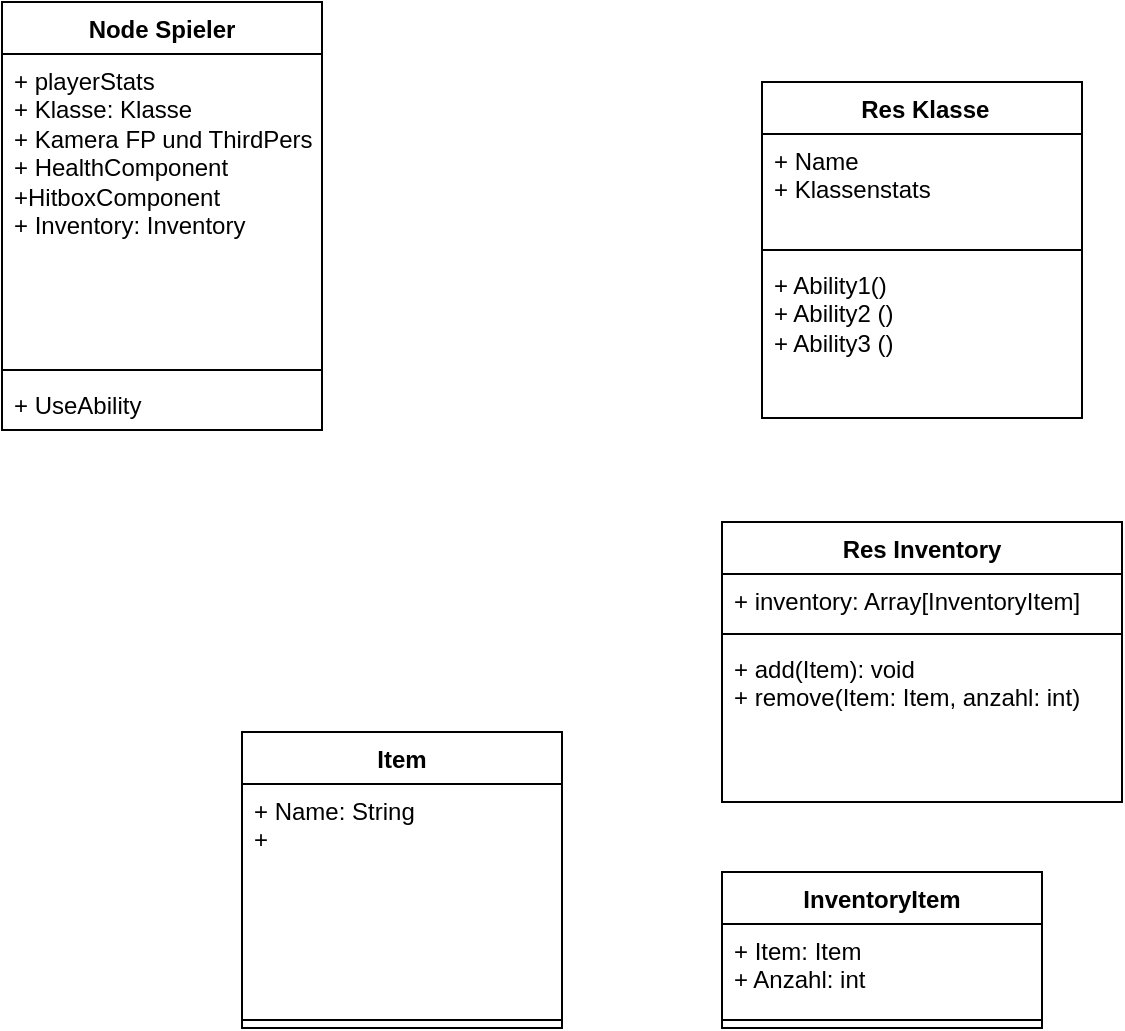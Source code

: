 <mxfile version="28.1.2">
  <diagram name="Seite-1" id="lYMLmi0OERShbdTWTwLO">
    <mxGraphModel dx="984" dy="572" grid="1" gridSize="10" guides="1" tooltips="1" connect="1" arrows="1" fold="1" page="1" pageScale="1" pageWidth="827" pageHeight="1169" math="0" shadow="0">
      <root>
        <mxCell id="0" />
        <mxCell id="1" parent="0" />
        <mxCell id="ni2FAI6ZE1EXVBmxsIvI-1" value="Node Spieler" style="swimlane;fontStyle=1;align=center;verticalAlign=top;childLayout=stackLayout;horizontal=1;startSize=26;horizontalStack=0;resizeParent=1;resizeParentMax=0;resizeLast=0;collapsible=1;marginBottom=0;whiteSpace=wrap;html=1;" parent="1" vertex="1">
          <mxGeometry x="280" y="60" width="160" height="214" as="geometry" />
        </mxCell>
        <mxCell id="ni2FAI6ZE1EXVBmxsIvI-2" value="+ playerStats&lt;div&gt;+ Klasse: Klasse&lt;/div&gt;&lt;div&gt;+ Kamera FP und ThirdPers&lt;/div&gt;&lt;div&gt;+ HealthComponent&lt;/div&gt;&lt;div&gt;+HitboxComponent&lt;/div&gt;&lt;div&gt;+ Inventory: Inventory&lt;/div&gt;" style="text;strokeColor=none;fillColor=none;align=left;verticalAlign=top;spacingLeft=4;spacingRight=4;overflow=hidden;rotatable=0;points=[[0,0.5],[1,0.5]];portConstraint=eastwest;whiteSpace=wrap;html=1;" parent="ni2FAI6ZE1EXVBmxsIvI-1" vertex="1">
          <mxGeometry y="26" width="160" height="154" as="geometry" />
        </mxCell>
        <mxCell id="ni2FAI6ZE1EXVBmxsIvI-3" value="" style="line;strokeWidth=1;fillColor=none;align=left;verticalAlign=middle;spacingTop=-1;spacingLeft=3;spacingRight=3;rotatable=0;labelPosition=right;points=[];portConstraint=eastwest;strokeColor=inherit;" parent="ni2FAI6ZE1EXVBmxsIvI-1" vertex="1">
          <mxGeometry y="180" width="160" height="8" as="geometry" />
        </mxCell>
        <mxCell id="ni2FAI6ZE1EXVBmxsIvI-4" value="+ UseAbility" style="text;strokeColor=none;fillColor=none;align=left;verticalAlign=top;spacingLeft=4;spacingRight=4;overflow=hidden;rotatable=0;points=[[0,0.5],[1,0.5]];portConstraint=eastwest;whiteSpace=wrap;html=1;" parent="ni2FAI6ZE1EXVBmxsIvI-1" vertex="1">
          <mxGeometry y="188" width="160" height="26" as="geometry" />
        </mxCell>
        <mxCell id="ni2FAI6ZE1EXVBmxsIvI-5" value="&amp;nbsp;Res Klasse" style="swimlane;fontStyle=1;align=center;verticalAlign=top;childLayout=stackLayout;horizontal=1;startSize=26;horizontalStack=0;resizeParent=1;resizeParentMax=0;resizeLast=0;collapsible=1;marginBottom=0;whiteSpace=wrap;html=1;" parent="1" vertex="1">
          <mxGeometry x="660" y="100" width="160" height="168" as="geometry" />
        </mxCell>
        <mxCell id="ni2FAI6ZE1EXVBmxsIvI-6" value="+ Name&lt;div&gt;+ Klassenstats&lt;/div&gt;" style="text;strokeColor=none;fillColor=none;align=left;verticalAlign=top;spacingLeft=4;spacingRight=4;overflow=hidden;rotatable=0;points=[[0,0.5],[1,0.5]];portConstraint=eastwest;whiteSpace=wrap;html=1;" parent="ni2FAI6ZE1EXVBmxsIvI-5" vertex="1">
          <mxGeometry y="26" width="160" height="54" as="geometry" />
        </mxCell>
        <mxCell id="ni2FAI6ZE1EXVBmxsIvI-7" value="" style="line;strokeWidth=1;fillColor=none;align=left;verticalAlign=middle;spacingTop=-1;spacingLeft=3;spacingRight=3;rotatable=0;labelPosition=right;points=[];portConstraint=eastwest;strokeColor=inherit;" parent="ni2FAI6ZE1EXVBmxsIvI-5" vertex="1">
          <mxGeometry y="80" width="160" height="8" as="geometry" />
        </mxCell>
        <mxCell id="ni2FAI6ZE1EXVBmxsIvI-8" value="+ Ability1()&lt;div&gt;+ Ability2 ()&lt;/div&gt;&lt;div&gt;+ Ability3 ()&lt;/div&gt;" style="text;strokeColor=none;fillColor=none;align=left;verticalAlign=top;spacingLeft=4;spacingRight=4;overflow=hidden;rotatable=0;points=[[0,0.5],[1,0.5]];portConstraint=eastwest;whiteSpace=wrap;html=1;" parent="ni2FAI6ZE1EXVBmxsIvI-5" vertex="1">
          <mxGeometry y="88" width="160" height="80" as="geometry" />
        </mxCell>
        <mxCell id="ni2FAI6ZE1EXVBmxsIvI-9" value="Res Inventory" style="swimlane;fontStyle=1;align=center;verticalAlign=top;childLayout=stackLayout;horizontal=1;startSize=26;horizontalStack=0;resizeParent=1;resizeParentMax=0;resizeLast=0;collapsible=1;marginBottom=0;whiteSpace=wrap;html=1;" parent="1" vertex="1">
          <mxGeometry x="640" y="320" width="200" height="140" as="geometry" />
        </mxCell>
        <mxCell id="ni2FAI6ZE1EXVBmxsIvI-10" value="+ inventory: Array[InventoryItem]" style="text;strokeColor=none;fillColor=none;align=left;verticalAlign=top;spacingLeft=4;spacingRight=4;overflow=hidden;rotatable=0;points=[[0,0.5],[1,0.5]];portConstraint=eastwest;whiteSpace=wrap;html=1;" parent="ni2FAI6ZE1EXVBmxsIvI-9" vertex="1">
          <mxGeometry y="26" width="200" height="26" as="geometry" />
        </mxCell>
        <mxCell id="ni2FAI6ZE1EXVBmxsIvI-11" value="" style="line;strokeWidth=1;fillColor=none;align=left;verticalAlign=middle;spacingTop=-1;spacingLeft=3;spacingRight=3;rotatable=0;labelPosition=right;points=[];portConstraint=eastwest;strokeColor=inherit;" parent="ni2FAI6ZE1EXVBmxsIvI-9" vertex="1">
          <mxGeometry y="52" width="200" height="8" as="geometry" />
        </mxCell>
        <mxCell id="ni2FAI6ZE1EXVBmxsIvI-12" value="+ add(Item): void&lt;div&gt;+ remove(Item: Item, anzahl: int)&lt;/div&gt;" style="text;strokeColor=none;fillColor=none;align=left;verticalAlign=top;spacingLeft=4;spacingRight=4;overflow=hidden;rotatable=0;points=[[0,0.5],[1,0.5]];portConstraint=eastwest;whiteSpace=wrap;html=1;" parent="ni2FAI6ZE1EXVBmxsIvI-9" vertex="1">
          <mxGeometry y="60" width="200" height="80" as="geometry" />
        </mxCell>
        <mxCell id="ni2FAI6ZE1EXVBmxsIvI-13" value="InventoryItem" style="swimlane;fontStyle=1;align=center;verticalAlign=top;childLayout=stackLayout;horizontal=1;startSize=26;horizontalStack=0;resizeParent=1;resizeParentMax=0;resizeLast=0;collapsible=1;marginBottom=0;whiteSpace=wrap;html=1;" parent="1" vertex="1">
          <mxGeometry x="640" y="495" width="160" height="78" as="geometry" />
        </mxCell>
        <mxCell id="ni2FAI6ZE1EXVBmxsIvI-14" value="+ Item: Item&lt;div&gt;+ Anzahl: int&lt;/div&gt;&lt;div&gt;&lt;br&gt;&lt;/div&gt;" style="text;strokeColor=none;fillColor=none;align=left;verticalAlign=top;spacingLeft=4;spacingRight=4;overflow=hidden;rotatable=0;points=[[0,0.5],[1,0.5]];portConstraint=eastwest;whiteSpace=wrap;html=1;" parent="ni2FAI6ZE1EXVBmxsIvI-13" vertex="1">
          <mxGeometry y="26" width="160" height="44" as="geometry" />
        </mxCell>
        <mxCell id="ni2FAI6ZE1EXVBmxsIvI-15" value="" style="line;strokeWidth=1;fillColor=none;align=left;verticalAlign=middle;spacingTop=-1;spacingLeft=3;spacingRight=3;rotatable=0;labelPosition=right;points=[];portConstraint=eastwest;strokeColor=inherit;" parent="ni2FAI6ZE1EXVBmxsIvI-13" vertex="1">
          <mxGeometry y="70" width="160" height="8" as="geometry" />
        </mxCell>
        <mxCell id="ni2FAI6ZE1EXVBmxsIvI-17" value="Item" style="swimlane;fontStyle=1;align=center;verticalAlign=top;childLayout=stackLayout;horizontal=1;startSize=26;horizontalStack=0;resizeParent=1;resizeParentMax=0;resizeLast=0;collapsible=1;marginBottom=0;whiteSpace=wrap;html=1;" parent="1" vertex="1">
          <mxGeometry x="400" y="425" width="160" height="148" as="geometry" />
        </mxCell>
        <mxCell id="ni2FAI6ZE1EXVBmxsIvI-18" value="+ Name: String&lt;div&gt;+&amp;nbsp;&lt;/div&gt;" style="text;strokeColor=none;fillColor=none;align=left;verticalAlign=top;spacingLeft=4;spacingRight=4;overflow=hidden;rotatable=0;points=[[0,0.5],[1,0.5]];portConstraint=eastwest;whiteSpace=wrap;html=1;" parent="ni2FAI6ZE1EXVBmxsIvI-17" vertex="1">
          <mxGeometry y="26" width="160" height="114" as="geometry" />
        </mxCell>
        <mxCell id="ni2FAI6ZE1EXVBmxsIvI-19" value="" style="line;strokeWidth=1;fillColor=none;align=left;verticalAlign=middle;spacingTop=-1;spacingLeft=3;spacingRight=3;rotatable=0;labelPosition=right;points=[];portConstraint=eastwest;strokeColor=inherit;" parent="ni2FAI6ZE1EXVBmxsIvI-17" vertex="1">
          <mxGeometry y="140" width="160" height="8" as="geometry" />
        </mxCell>
      </root>
    </mxGraphModel>
  </diagram>
</mxfile>
